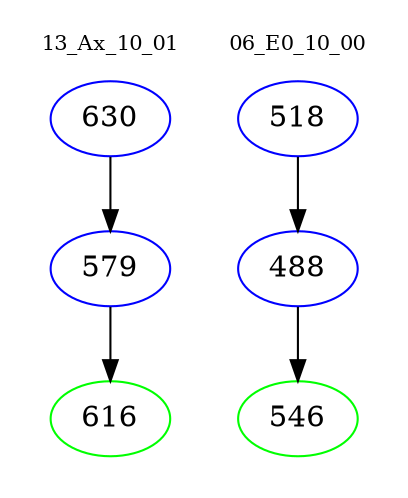 digraph{
subgraph cluster_0 {
color = white
label = "13_Ax_10_01";
fontsize=10;
T0_630 [label="630", color="blue"]
T0_630 -> T0_579 [color="black"]
T0_579 [label="579", color="blue"]
T0_579 -> T0_616 [color="black"]
T0_616 [label="616", color="green"]
}
subgraph cluster_1 {
color = white
label = "06_E0_10_00";
fontsize=10;
T1_518 [label="518", color="blue"]
T1_518 -> T1_488 [color="black"]
T1_488 [label="488", color="blue"]
T1_488 -> T1_546 [color="black"]
T1_546 [label="546", color="green"]
}
}
